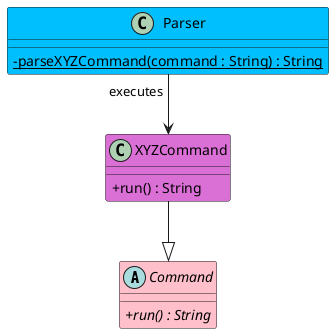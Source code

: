 @startuml
skinparam classAttributeIconSize 0

abstract class Command #pink {
+ {abstract} run() : String
}

class Parser #deepSkyBlue {
- {static} parseXYZCommand(command : String) : String
}

class XYZCommand #orchid {
+ run() : String
}

XYZCommand --|> Command
Parser "executes" --> XYZCommand

@enduml